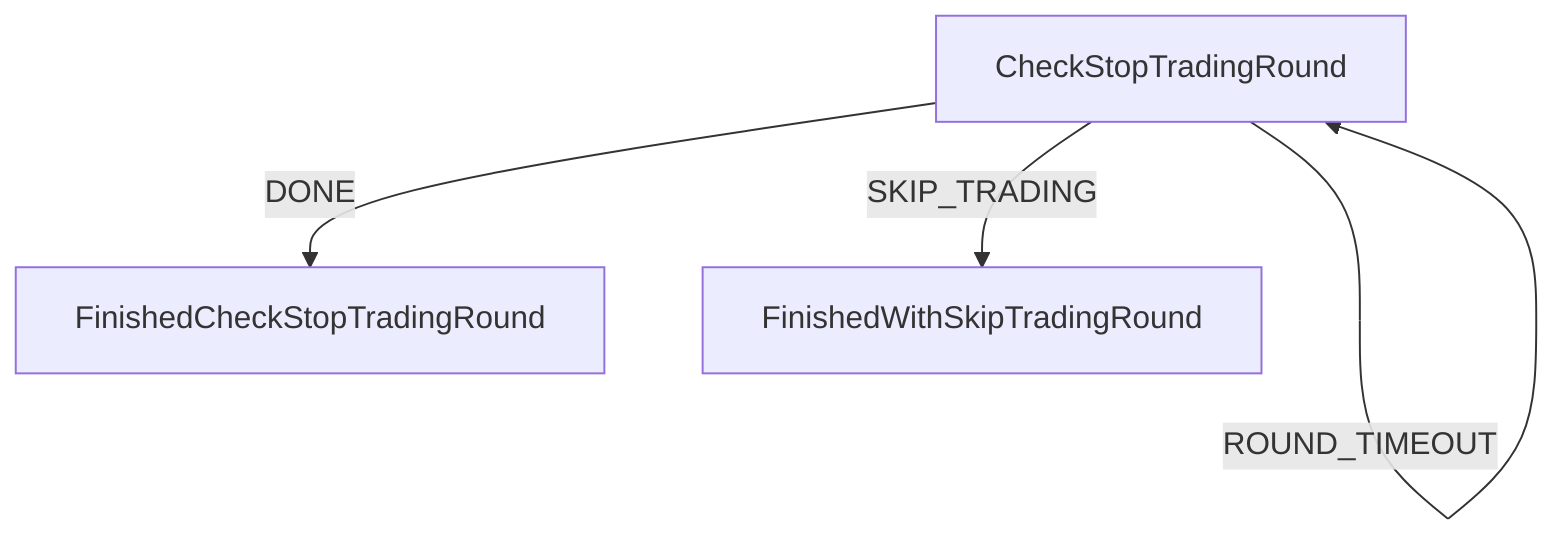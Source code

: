 graph TD
  CheckStopTradingRound
  CheckStopTradingRound
  FinishedCheckStopTradingRound
  FinishedWithSkipTradingRound
  CheckStopTradingRound -->|DONE| FinishedCheckStopTradingRound
  CheckStopTradingRound -->|NONE| CheckStopTradingRound
  CheckStopTradingRound -->|NO_MAJORITY| CheckStopTradingRound
  CheckStopTradingRound -->|ROUND_TIMEOUT| CheckStopTradingRound
  CheckStopTradingRound -->|SKIP_TRADING| FinishedWithSkipTradingRound